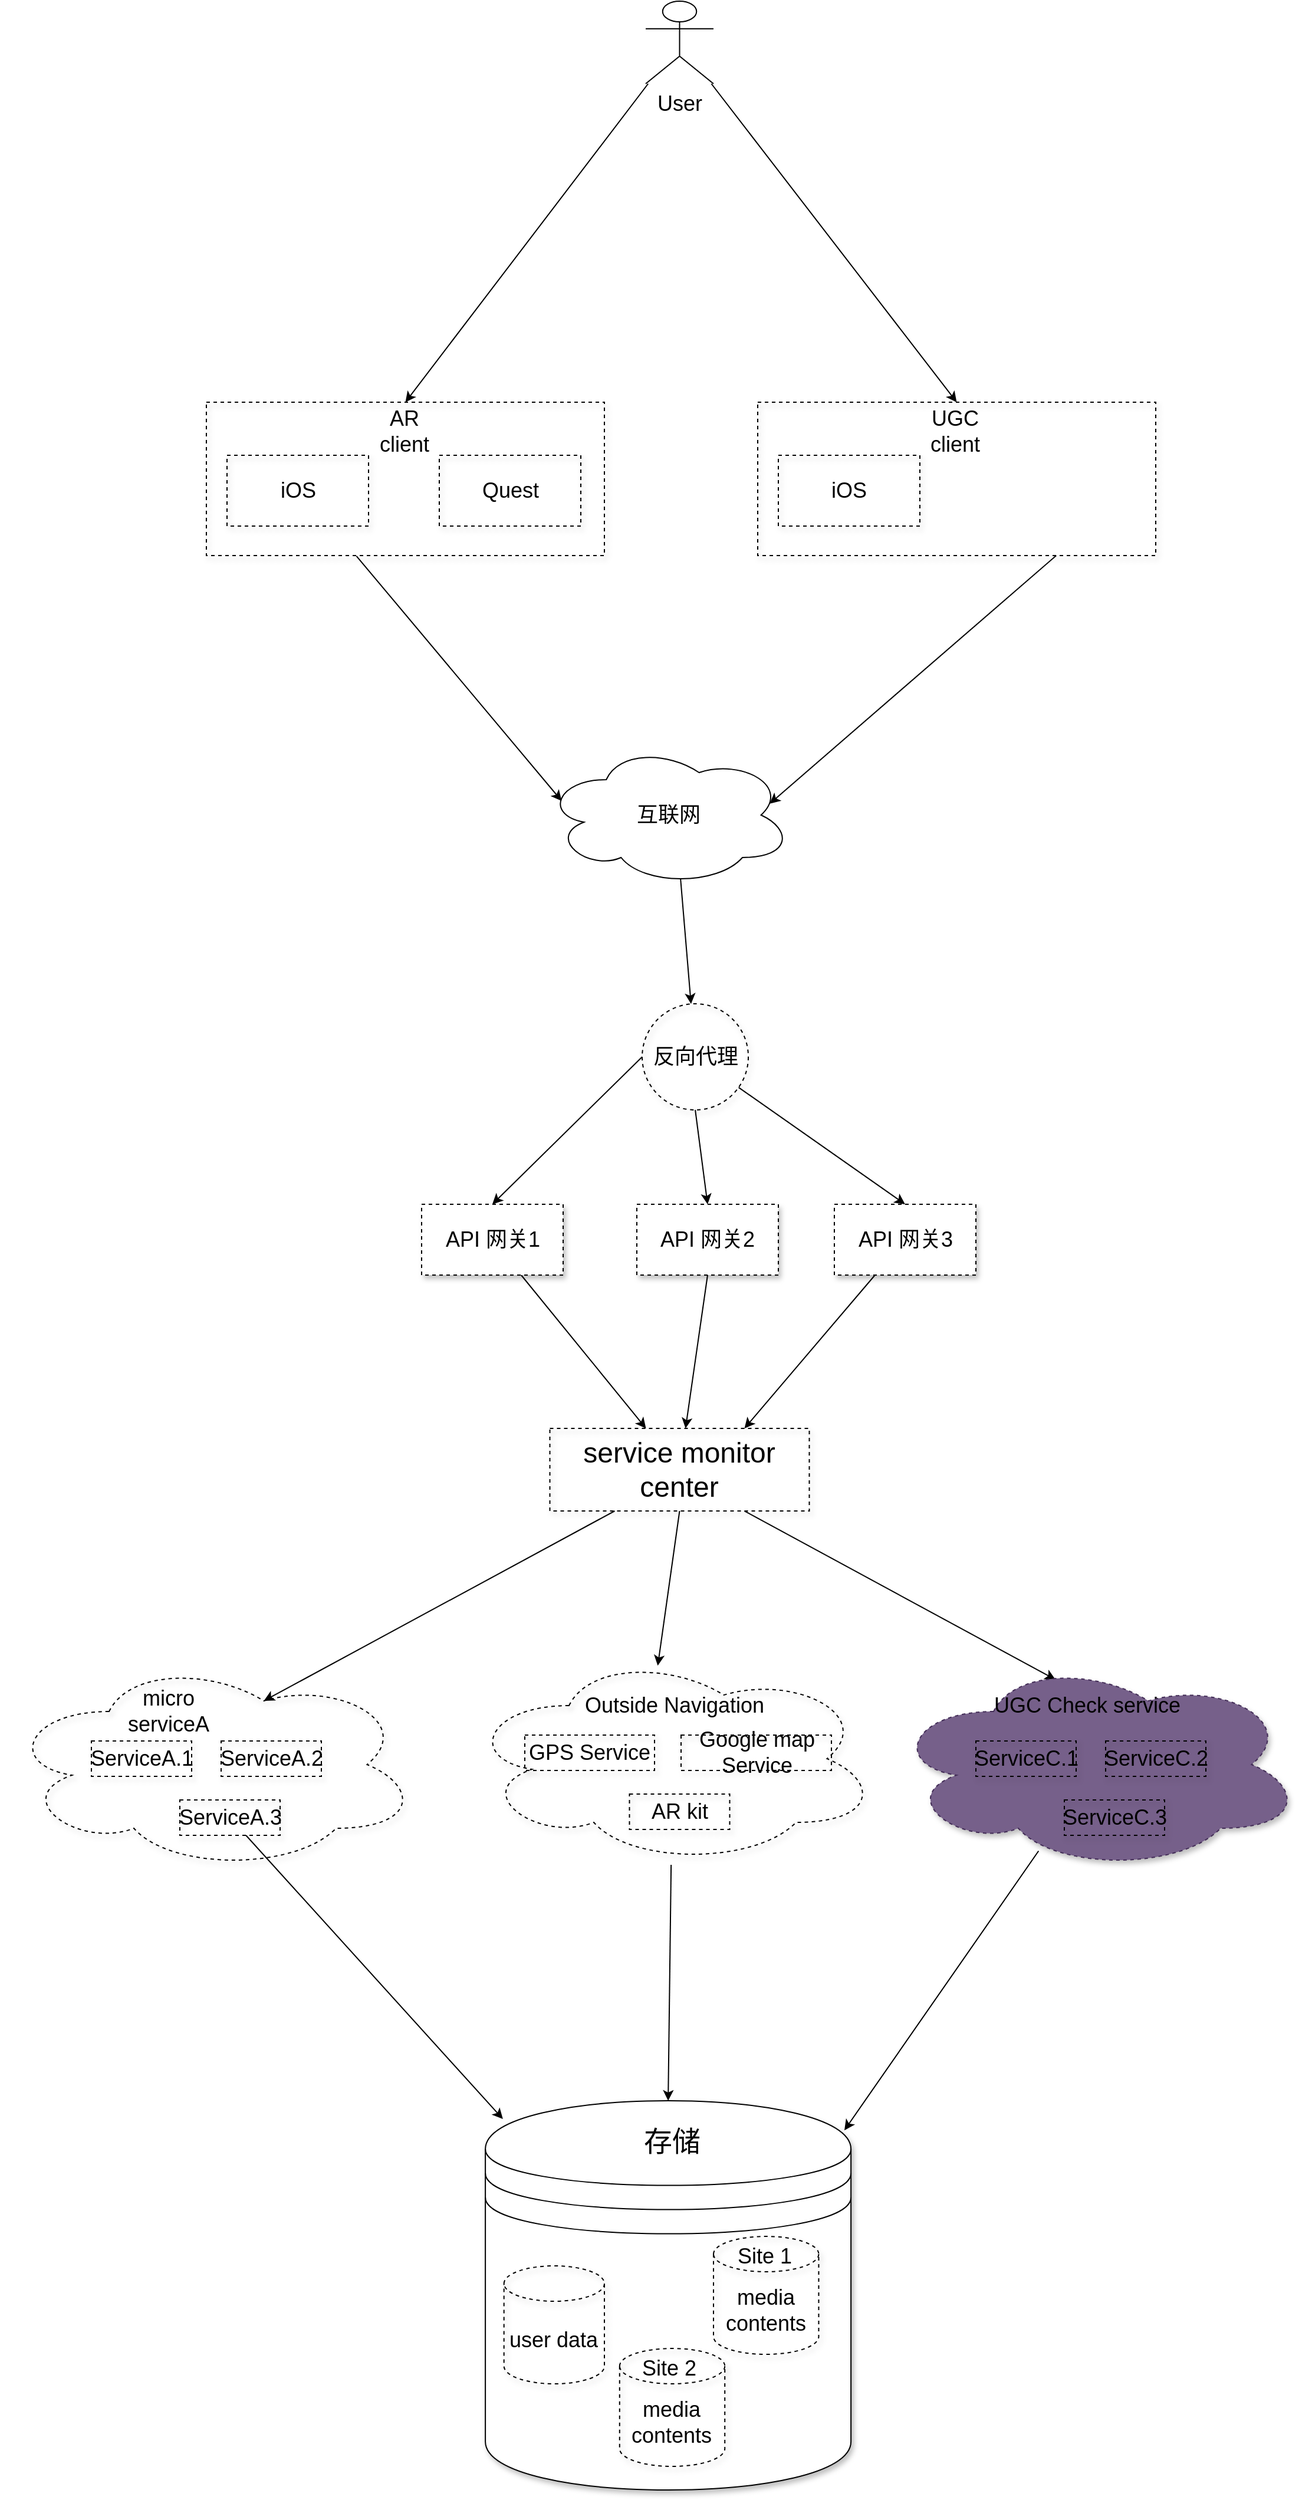 <mxfile>
    <diagram id="7t8PscA0Z8yVZJpWDt_T" name="Page-1">
        <mxGraphModel dx="2110" dy="-1674" grid="1" gridSize="10" guides="1" tooltips="1" connect="1" arrows="1" fold="0" page="0" pageScale="1" pageWidth="1200" pageHeight="1600" math="0" shadow="0">
            <root>
                <mxCell id="0"/>
                <mxCell id="1" parent="0"/>
                <mxCell id="116" value="" style="shape=datastore;whiteSpace=wrap;html=1;shadow=1;fontSize=18;" vertex="1" parent="1">
                    <mxGeometry x="246.56" y="4810" width="310" height="330" as="geometry"/>
                </mxCell>
                <mxCell id="2" value="" style="ellipse;shape=cloud;whiteSpace=wrap;html=1;shadow=1;dashed=1;strokeColor=default;fontSize=18;fillColor=none;" vertex="1" parent="1">
                    <mxGeometry x="-160" y="4435" width="350" height="180" as="geometry"/>
                </mxCell>
                <mxCell id="120" style="edgeStyle=none;sketch=0;html=1;entryX=0.5;entryY=0;entryDx=0;entryDy=0;fontSize=24;" edge="1" parent="1" source="8" target="116">
                    <mxGeometry relative="1" as="geometry"/>
                </mxCell>
                <mxCell id="8" value="" style="ellipse;shape=cloud;whiteSpace=wrap;html=1;shadow=1;dashed=1;strokeColor=default;fontSize=18;fillColor=none;" vertex="1" parent="1">
                    <mxGeometry x="230" y="4430" width="350" height="180" as="geometry"/>
                </mxCell>
                <mxCell id="54" style="edgeStyle=none;sketch=0;html=1;entryX=0.07;entryY=0.4;entryDx=0;entryDy=0;entryPerimeter=0;fontSize=24;exitX=0.377;exitY=1.003;exitDx=0;exitDy=0;exitPerimeter=0;" edge="1" parent="1" source="10" target="51">
                    <mxGeometry relative="1" as="geometry"/>
                </mxCell>
                <mxCell id="10" value="" style="rounded=0;whiteSpace=wrap;html=1;shadow=1;dashed=1;strokeColor=default;fontSize=18;fillColor=none;" vertex="1" parent="1">
                    <mxGeometry x="10" y="3370" width="337.5" height="130" as="geometry"/>
                </mxCell>
                <mxCell id="11" value="AR client" style="text;html=1;strokeColor=none;fillColor=none;align=center;verticalAlign=middle;whiteSpace=wrap;rounded=0;shadow=1;dashed=1;fontSize=18;" vertex="1" parent="1">
                    <mxGeometry x="147.5" y="3380" width="60" height="30" as="geometry"/>
                </mxCell>
                <mxCell id="12" value="iOS" style="rounded=0;whiteSpace=wrap;html=1;shadow=1;dashed=1;strokeColor=default;fontSize=18;fillColor=none;" vertex="1" parent="1">
                    <mxGeometry x="27.5" y="3415" width="120" height="60" as="geometry"/>
                </mxCell>
                <mxCell id="13" value="Quest" style="rounded=0;whiteSpace=wrap;html=1;shadow=1;dashed=1;strokeColor=default;fontSize=18;fillColor=none;" vertex="1" parent="1">
                    <mxGeometry x="207.5" y="3415" width="120" height="60" as="geometry"/>
                </mxCell>
                <mxCell id="18" style="html=1;fontSize=18;startArrow=none;startFill=0;endArrow=classic;endFill=1;exitX=0.55;exitY=0.95;exitDx=0;exitDy=0;exitPerimeter=0;" edge="1" parent="1" source="51" target="38">
                    <mxGeometry relative="1" as="geometry">
                        <mxPoint x="180" y="3760" as="sourcePoint"/>
                    </mxGeometry>
                </mxCell>
                <mxCell id="20" value="micro serviceA" style="text;html=1;strokeColor=none;fillColor=none;align=center;verticalAlign=middle;whiteSpace=wrap;rounded=0;shadow=1;dashed=1;fontSize=18;" vertex="1" parent="1">
                    <mxGeometry x="-77.5" y="4465" width="110" height="30" as="geometry"/>
                </mxCell>
                <mxCell id="23" value="ServiceA.1" style="rounded=0;whiteSpace=wrap;html=1;shadow=1;dashed=1;strokeColor=default;fontSize=18;fillColor=none;" vertex="1" parent="1">
                    <mxGeometry x="-87.5" y="4505" width="85" height="30" as="geometry"/>
                </mxCell>
                <mxCell id="24" value="ServiceA.2" style="rounded=0;whiteSpace=wrap;html=1;shadow=1;dashed=1;strokeColor=default;fontSize=18;fillColor=none;" vertex="1" parent="1">
                    <mxGeometry x="22.5" y="4505" width="85" height="30" as="geometry"/>
                </mxCell>
                <mxCell id="119" style="edgeStyle=none;sketch=0;html=1;fontSize=24;entryX=0.048;entryY=0.047;entryDx=0;entryDy=0;entryPerimeter=0;" edge="1" parent="1" source="25" target="116">
                    <mxGeometry relative="1" as="geometry"/>
                </mxCell>
                <mxCell id="25" value="ServiceA.3" style="rounded=0;whiteSpace=wrap;html=1;shadow=1;dashed=1;strokeColor=default;fontSize=18;fillColor=none;" vertex="1" parent="1">
                    <mxGeometry x="-12.5" y="4555" width="85" height="30" as="geometry"/>
                </mxCell>
                <mxCell id="26" value="Outside Navigation" style="text;html=1;strokeColor=none;fillColor=none;align=center;verticalAlign=middle;whiteSpace=wrap;rounded=0;shadow=1;dashed=1;fontSize=18;" vertex="1" parent="1">
                    <mxGeometry x="312.5" y="4460" width="187.5" height="30" as="geometry"/>
                </mxCell>
                <mxCell id="27" value="GPS Service" style="rounded=0;whiteSpace=wrap;html=1;shadow=1;dashed=1;strokeColor=default;fontSize=18;fillColor=none;" vertex="1" parent="1">
                    <mxGeometry x="280" y="4500" width="110" height="30" as="geometry"/>
                </mxCell>
                <mxCell id="28" value="Google map Service" style="rounded=0;whiteSpace=wrap;html=1;shadow=1;dashed=1;strokeColor=default;fontSize=18;fillColor=none;" vertex="1" parent="1">
                    <mxGeometry x="412.5" y="4500" width="127.5" height="30" as="geometry"/>
                </mxCell>
                <mxCell id="29" value="AR kit" style="rounded=0;whiteSpace=wrap;html=1;shadow=1;dashed=1;strokeColor=default;fontSize=18;fillColor=none;" vertex="1" parent="1">
                    <mxGeometry x="368.75" y="4550" width="85" height="30" as="geometry"/>
                </mxCell>
                <mxCell id="78" style="sketch=0;html=1;exitX=0.25;exitY=1;exitDx=0;exitDy=0;entryX=0.625;entryY=0.2;entryDx=0;entryDy=0;entryPerimeter=0;fontSize=24;" edge="1" parent="1" source="34" target="2">
                    <mxGeometry relative="1" as="geometry"/>
                </mxCell>
                <mxCell id="79" style="edgeStyle=none;sketch=0;html=1;exitX=0.5;exitY=1;exitDx=0;exitDy=0;fontSize=24;entryX=0.465;entryY=0.062;entryDx=0;entryDy=0;entryPerimeter=0;" edge="1" parent="1" source="34" target="8">
                    <mxGeometry relative="1" as="geometry"/>
                </mxCell>
                <mxCell id="80" style="edgeStyle=none;sketch=0;html=1;exitX=0.75;exitY=1;exitDx=0;exitDy=0;entryX=0.4;entryY=0.1;entryDx=0;entryDy=0;entryPerimeter=0;fontSize=24;" edge="1" parent="1" source="34" target="68">
                    <mxGeometry relative="1" as="geometry"/>
                </mxCell>
                <mxCell id="34" value="&lt;font style=&quot;font-size: 24px;&quot;&gt;service monitor center&lt;/font&gt;" style="rounded=0;whiteSpace=wrap;html=1;shadow=1;dashed=1;strokeColor=default;fontSize=18;fillColor=none;" vertex="1" parent="1">
                    <mxGeometry x="301.25" y="4240" width="220" height="70" as="geometry"/>
                </mxCell>
                <mxCell id="58" style="edgeStyle=none;sketch=0;html=1;exitX=0;exitY=0.5;exitDx=0;exitDy=0;entryX=0.5;entryY=0;entryDx=0;entryDy=0;fontSize=24;" edge="1" parent="1" source="38" target="56">
                    <mxGeometry relative="1" as="geometry"/>
                </mxCell>
                <mxCell id="59" style="edgeStyle=none;sketch=0;html=1;exitX=0.5;exitY=1;exitDx=0;exitDy=0;entryX=0.5;entryY=0;entryDx=0;entryDy=0;fontSize=24;" edge="1" parent="1" source="38" target="55">
                    <mxGeometry relative="1" as="geometry"/>
                </mxCell>
                <mxCell id="113" style="edgeStyle=none;sketch=0;html=1;entryX=0.5;entryY=0;entryDx=0;entryDy=0;fontSize=18;" edge="1" parent="1" source="38" target="112">
                    <mxGeometry relative="1" as="geometry"/>
                </mxCell>
                <mxCell id="38" value="反向代理" style="ellipse;whiteSpace=wrap;html=1;aspect=fixed;shadow=1;dashed=1;strokeColor=default;fontSize=18;fillColor=none;" vertex="1" parent="1">
                    <mxGeometry x="379.53" y="3880" width="90" height="90" as="geometry"/>
                </mxCell>
                <mxCell id="51" value="&lt;font style=&quot;font-size: 18px;&quot;&gt;互联网&lt;/font&gt;" style="ellipse;shape=cloud;whiteSpace=wrap;html=1;" vertex="1" parent="1">
                    <mxGeometry x="296.56" y="3660" width="210" height="120" as="geometry"/>
                </mxCell>
                <mxCell id="61" style="edgeStyle=none;sketch=0;html=1;exitX=0.5;exitY=1;exitDx=0;exitDy=0;fontSize=24;" edge="1" parent="1" source="55" target="34">
                    <mxGeometry relative="1" as="geometry"/>
                </mxCell>
                <mxCell id="55" value="API 网关2" style="rounded=0;whiteSpace=wrap;html=1;shadow=1;dashed=1;fontSize=18;" vertex="1" parent="1">
                    <mxGeometry x="375" y="4050" width="120" height="60" as="geometry"/>
                </mxCell>
                <mxCell id="60" style="edgeStyle=none;sketch=0;html=1;fontSize=24;" edge="1" parent="1" source="56" target="34">
                    <mxGeometry relative="1" as="geometry"/>
                </mxCell>
                <mxCell id="56" value="API 网关1" style="rounded=0;whiteSpace=wrap;html=1;shadow=1;dashed=1;fontSize=18;" vertex="1" parent="1">
                    <mxGeometry x="192.5" y="4050" width="120" height="60" as="geometry"/>
                </mxCell>
                <mxCell id="64" value="media contents" style="shape=cylinder3;whiteSpace=wrap;html=1;boundedLbl=1;backgroundOutline=1;size=15;shadow=1;dashed=1;strokeColor=default;fontSize=18;fillColor=none;" vertex="1" parent="1">
                    <mxGeometry x="440" y="4925" width="89.22" height="100" as="geometry"/>
                </mxCell>
                <mxCell id="65" value="user data" style="shape=cylinder3;whiteSpace=wrap;html=1;boundedLbl=1;backgroundOutline=1;size=15;shadow=1;dashed=1;strokeColor=default;fontSize=18;fillColor=none;" vertex="1" parent="1">
                    <mxGeometry x="262.34" y="4950" width="85.16" height="100" as="geometry"/>
                </mxCell>
                <mxCell id="121" style="edgeStyle=none;sketch=0;html=1;entryX=0.982;entryY=0.076;entryDx=0;entryDy=0;entryPerimeter=0;fontSize=24;exitX=0.359;exitY=0.907;exitDx=0;exitDy=0;exitPerimeter=0;" edge="1" parent="1" source="68" target="116">
                    <mxGeometry relative="1" as="geometry"/>
                </mxCell>
                <mxCell id="68" value="" style="ellipse;shape=cloud;whiteSpace=wrap;html=1;shadow=1;dashed=1;strokeColor=#432D57;fontSize=18;fillColor=#76608a;fontColor=#ffffff;" vertex="1" parent="1">
                    <mxGeometry x="590" y="4435" width="350" height="180" as="geometry"/>
                </mxCell>
                <mxCell id="69" value="UGC Check&amp;nbsp;service" style="text;html=1;strokeColor=none;fillColor=none;align=center;verticalAlign=middle;whiteSpace=wrap;rounded=0;shadow=1;dashed=1;fontSize=18;" vertex="1" parent="1">
                    <mxGeometry x="662.5" y="4460" width="187.5" height="30" as="geometry"/>
                </mxCell>
                <mxCell id="70" value="ServiceC.1" style="rounded=0;whiteSpace=wrap;html=1;shadow=1;dashed=1;strokeColor=default;fontSize=18;fillColor=none;" vertex="1" parent="1">
                    <mxGeometry x="662.5" y="4505" width="85" height="30" as="geometry"/>
                </mxCell>
                <mxCell id="71" value="ServiceC.2" style="rounded=0;whiteSpace=wrap;html=1;shadow=1;dashed=1;strokeColor=default;fontSize=18;fillColor=none;" vertex="1" parent="1">
                    <mxGeometry x="772.5" y="4505" width="85" height="30" as="geometry"/>
                </mxCell>
                <mxCell id="72" value="ServiceC.3" style="rounded=0;whiteSpace=wrap;html=1;shadow=1;dashed=1;strokeColor=default;fontSize=18;fillColor=none;" vertex="1" parent="1">
                    <mxGeometry x="737.5" y="4555" width="85" height="30" as="geometry"/>
                </mxCell>
                <mxCell id="104" style="edgeStyle=none;sketch=0;html=1;entryX=0.5;entryY=0;entryDx=0;entryDy=0;fontSize=18;" edge="1" parent="1" source="94" target="97">
                    <mxGeometry relative="1" as="geometry"/>
                </mxCell>
                <mxCell id="106" style="edgeStyle=none;sketch=0;html=1;entryX=0.5;entryY=0;entryDx=0;entryDy=0;fontSize=18;" edge="1" parent="1" source="94" target="10">
                    <mxGeometry relative="1" as="geometry"/>
                </mxCell>
                <mxCell id="94" value="User" style="shape=umlActor;verticalLabelPosition=bottom;verticalAlign=top;html=1;outlineConnect=0;fontSize=18;" vertex="1" parent="1">
                    <mxGeometry x="382.5" y="3030" width="57.5" height="70" as="geometry"/>
                </mxCell>
                <mxCell id="111" style="edgeStyle=none;sketch=0;html=1;entryX=0.91;entryY=0.42;entryDx=0;entryDy=0;entryPerimeter=0;fontSize=18;exitX=0.75;exitY=1;exitDx=0;exitDy=0;" edge="1" parent="1" source="97" target="51">
                    <mxGeometry relative="1" as="geometry"/>
                </mxCell>
                <mxCell id="97" value="" style="rounded=0;whiteSpace=wrap;html=1;shadow=1;dashed=1;strokeColor=default;fontSize=18;fillColor=none;" vertex="1" parent="1">
                    <mxGeometry x="477.5" y="3370" width="337.5" height="130" as="geometry"/>
                </mxCell>
                <mxCell id="98" value="UGC&lt;br&gt;client" style="text;html=1;strokeColor=none;fillColor=none;align=center;verticalAlign=middle;whiteSpace=wrap;rounded=0;shadow=1;dashed=1;fontSize=18;" vertex="1" parent="1">
                    <mxGeometry x="615" y="3380" width="60" height="30" as="geometry"/>
                </mxCell>
                <mxCell id="99" value="iOS" style="rounded=0;whiteSpace=wrap;html=1;shadow=1;dashed=1;strokeColor=default;fontSize=18;fillColor=none;" vertex="1" parent="1">
                    <mxGeometry x="495" y="3415" width="120" height="60" as="geometry"/>
                </mxCell>
                <mxCell id="114" style="edgeStyle=none;sketch=0;html=1;entryX=0.75;entryY=0;entryDx=0;entryDy=0;fontSize=18;" edge="1" parent="1" source="112" target="34">
                    <mxGeometry relative="1" as="geometry"/>
                </mxCell>
                <mxCell id="112" value="API 网关3" style="rounded=0;whiteSpace=wrap;html=1;shadow=1;dashed=1;fontSize=18;" vertex="1" parent="1">
                    <mxGeometry x="542.5" y="4050" width="120" height="60" as="geometry"/>
                </mxCell>
                <mxCell id="118" value="&lt;span style=&quot;font-size: 24px;&quot;&gt;存储&lt;/span&gt;" style="text;html=1;strokeColor=none;fillColor=none;align=center;verticalAlign=middle;whiteSpace=wrap;rounded=0;shadow=1;fontSize=18;" vertex="1" parent="1">
                    <mxGeometry x="339.77" y="4830" width="130.47" height="30" as="geometry"/>
                </mxCell>
                <mxCell id="122" value="media contents" style="shape=cylinder3;whiteSpace=wrap;html=1;boundedLbl=1;backgroundOutline=1;size=15;shadow=1;dashed=1;strokeColor=default;fontSize=18;fillColor=none;" vertex="1" parent="1">
                    <mxGeometry x="360.39" y="5020" width="89.22" height="100" as="geometry"/>
                </mxCell>
                <mxCell id="123" value="&lt;font style=&quot;font-size: 18px;&quot;&gt;Site 1&lt;/font&gt;" style="text;html=1;strokeColor=none;fillColor=none;align=center;verticalAlign=middle;whiteSpace=wrap;rounded=0;shadow=1;fontSize=24;" vertex="1" parent="1">
                    <mxGeometry x="445.86" y="4925" width="75.39" height="30" as="geometry"/>
                </mxCell>
                <mxCell id="124" value="&lt;font style=&quot;font-size: 18px;&quot;&gt;Site 2&lt;/font&gt;" style="text;html=1;strokeColor=none;fillColor=none;align=center;verticalAlign=middle;whiteSpace=wrap;rounded=0;shadow=1;fontSize=24;" vertex="1" parent="1">
                    <mxGeometry x="364.61" y="5020" width="75.39" height="30" as="geometry"/>
                </mxCell>
            </root>
        </mxGraphModel>
    </diagram>
</mxfile>